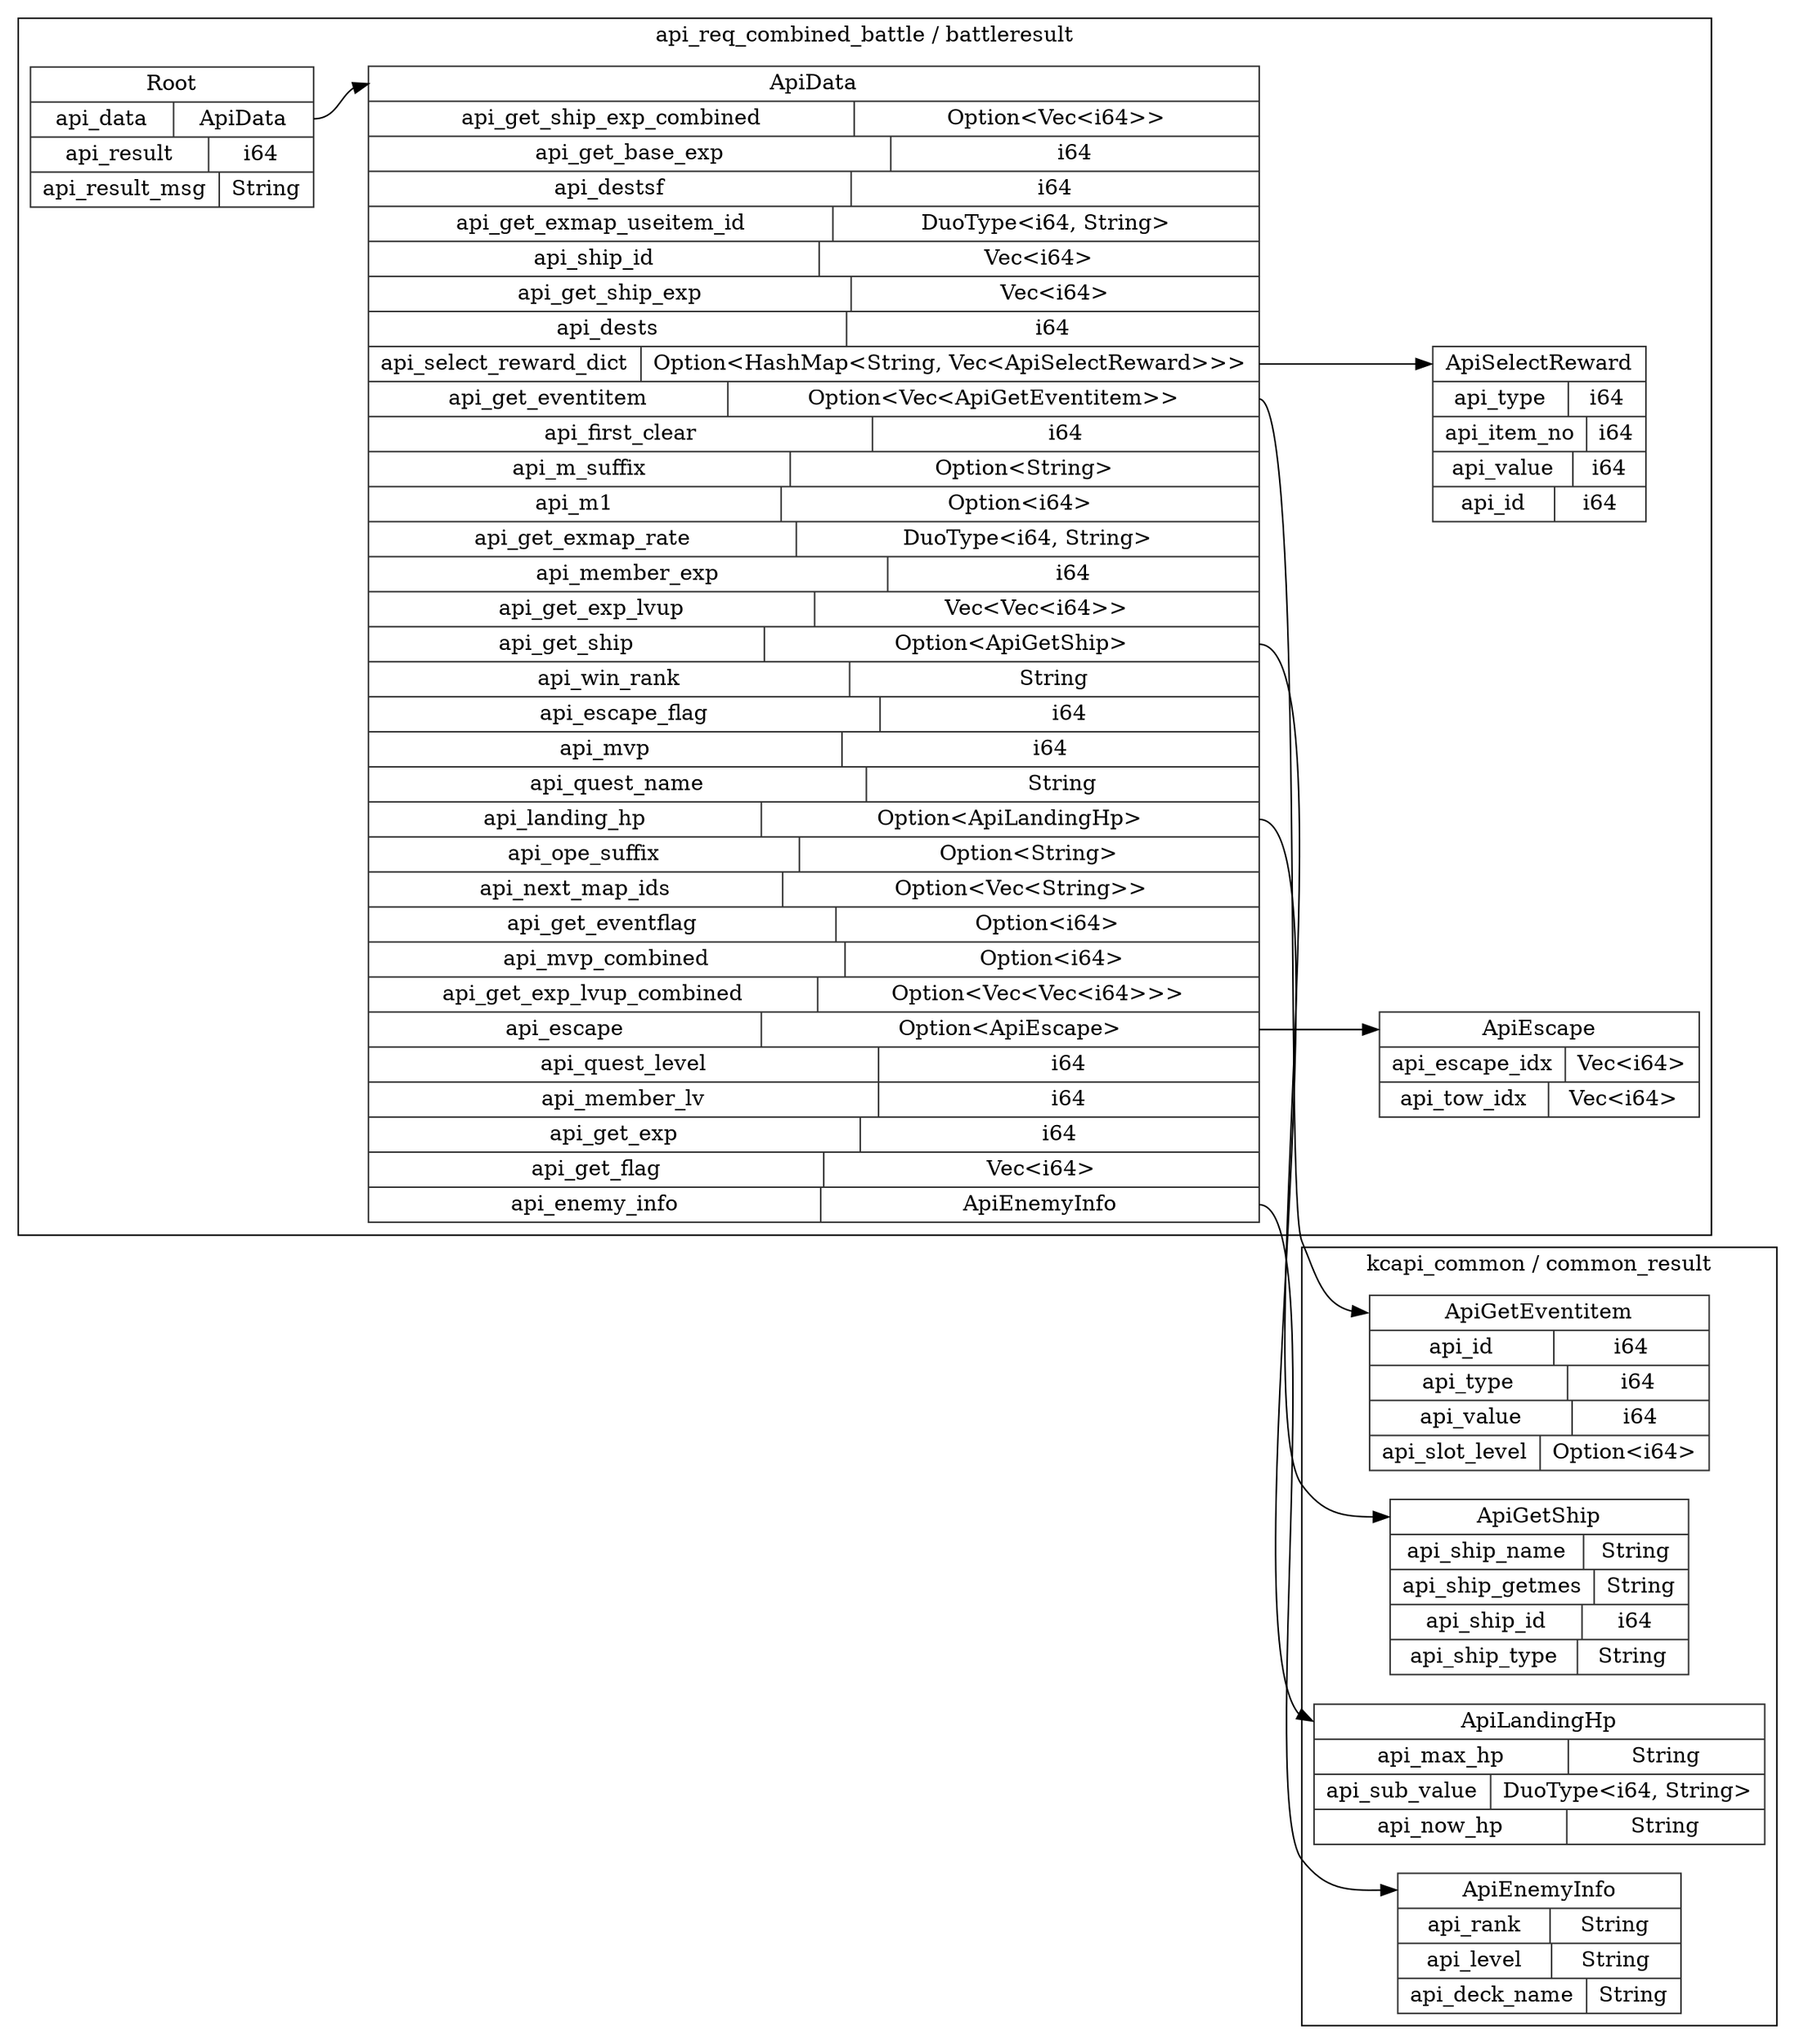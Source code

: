 digraph {
  rankdir=LR;
  subgraph cluster_0 {
    label="api_req_combined_battle / battleresult";
    node [style="filled", color=white, style="solid", color=gray20];
    api_req_combined_battle__battleresult__Root [label="<Root> Root  | { api_data | <api_data> ApiData } | { api_result | <api_result> i64 } | { api_result_msg | <api_result_msg> String }", shape=record];
    api_req_combined_battle__battleresult__ApiData;
    api_req_combined_battle__battleresult__Root:api_data:e -> api_req_combined_battle__battleresult__ApiData:ApiData:w;
    api_req_combined_battle__battleresult__ApiData [label="<ApiData> ApiData  | { api_get_ship_exp_combined | <api_get_ship_exp_combined> Option\<Vec\<i64\>\> } | { api_get_base_exp | <api_get_base_exp> i64 } | { api_destsf | <api_destsf> i64 } | { api_get_exmap_useitem_id | <api_get_exmap_useitem_id> DuoType\<i64, String\> } | { api_ship_id | <api_ship_id> Vec\<i64\> } | { api_get_ship_exp | <api_get_ship_exp> Vec\<i64\> } | { api_dests | <api_dests> i64 } | { api_select_reward_dict | <api_select_reward_dict> Option\<HashMap\<String, Vec\<ApiSelectReward\>\>\> } | { api_get_eventitem | <api_get_eventitem> Option\<Vec\<ApiGetEventitem\>\> } | { api_first_clear | <api_first_clear> i64 } | { api_m_suffix | <api_m_suffix> Option\<String\> } | { api_m1 | <api_m1> Option\<i64\> } | { api_get_exmap_rate | <api_get_exmap_rate> DuoType\<i64, String\> } | { api_member_exp | <api_member_exp> i64 } | { api_get_exp_lvup | <api_get_exp_lvup> Vec\<Vec\<i64\>\> } | { api_get_ship | <api_get_ship> Option\<ApiGetShip\> } | { api_win_rank | <api_win_rank> String } | { api_escape_flag | <api_escape_flag> i64 } | { api_mvp | <api_mvp> i64 } | { api_quest_name | <api_quest_name> String } | { api_landing_hp | <api_landing_hp> Option\<ApiLandingHp\> } | { api_ope_suffix | <api_ope_suffix> Option\<String\> } | { api_next_map_ids | <api_next_map_ids> Option\<Vec\<String\>\> } | { api_get_eventflag | <api_get_eventflag> Option\<i64\> } | { api_mvp_combined | <api_mvp_combined> Option\<i64\> } | { api_get_exp_lvup_combined | <api_get_exp_lvup_combined> Option\<Vec\<Vec\<i64\>\>\> } | { api_escape | <api_escape> Option\<ApiEscape\> } | { api_quest_level | <api_quest_level> i64 } | { api_member_lv | <api_member_lv> i64 } | { api_get_exp | <api_get_exp> i64 } | { api_get_flag | <api_get_flag> Vec\<i64\> } | { api_enemy_info | <api_enemy_info> ApiEnemyInfo }", shape=record];
    api_req_combined_battle__battleresult__ApiSelectReward;
    api_req_combined_battle__battleresult__ApiData:api_select_reward_dict:e -> api_req_combined_battle__battleresult__ApiSelectReward:ApiSelectReward:w;
    api_req_combined_battle__battleresult__ApiEscape;
    api_req_combined_battle__battleresult__ApiData:api_escape:e -> api_req_combined_battle__battleresult__ApiEscape:ApiEscape:w;
    api_req_combined_battle__battleresult__ApiEscape [label="<ApiEscape> ApiEscape  | { api_escape_idx | <api_escape_idx> Vec\<i64\> } | { api_tow_idx | <api_tow_idx> Vec\<i64\> }", shape=record];
    api_req_combined_battle__battleresult__ApiSelectReward [label="<ApiSelectReward> ApiSelectReward  | { api_type | <api_type> i64 } | { api_item_no | <api_item_no> i64 } | { api_value | <api_value> i64 } | { api_id | <api_id> i64 }", shape=record];
  }
  subgraph cluster_1 {
    label="kcapi_common / common_result";
    node [style="filled", color=white, style="solid", color=gray20];
    kcapi_common__common_result__ApiGetEventitem [label="<ApiGetEventitem> ApiGetEventitem  | { api_id | <api_id> i64 } | { api_type | <api_type> i64 } | { api_value | <api_value> i64 } | { api_slot_level | <api_slot_level> Option\<i64\> }", shape=record];
    kcapi_common__common_result__ApiGetShip [label="<ApiGetShip> ApiGetShip  | { api_ship_name | <api_ship_name> String } | { api_ship_getmes | <api_ship_getmes> String } | { api_ship_id | <api_ship_id> i64 } | { api_ship_type | <api_ship_type> String }", shape=record];
    kcapi_common__common_result__ApiLandingHp [label="<ApiLandingHp> ApiLandingHp  | { api_max_hp | <api_max_hp> String } | { api_sub_value | <api_sub_value> DuoType\<i64, String\> } | { api_now_hp | <api_now_hp> String }", shape=record];
    kcapi_common__common_result__ApiEnemyInfo [label="<ApiEnemyInfo> ApiEnemyInfo  | { api_rank | <api_rank> String } | { api_level | <api_level> String } | { api_deck_name | <api_deck_name> String }", shape=record];
  }
  api_req_combined_battle__battleresult__ApiData:api_get_eventitem:e -> kcapi_common__common_result__ApiGetEventitem:ApiGetEventitem:w;
  api_req_combined_battle__battleresult__ApiData:api_get_ship:e -> kcapi_common__common_result__ApiGetShip:ApiGetShip:w;
  api_req_combined_battle__battleresult__ApiData:api_landing_hp:e -> kcapi_common__common_result__ApiLandingHp:ApiLandingHp:w;
  api_req_combined_battle__battleresult__ApiData:api_enemy_info:e -> kcapi_common__common_result__ApiEnemyInfo:ApiEnemyInfo:w;
}
